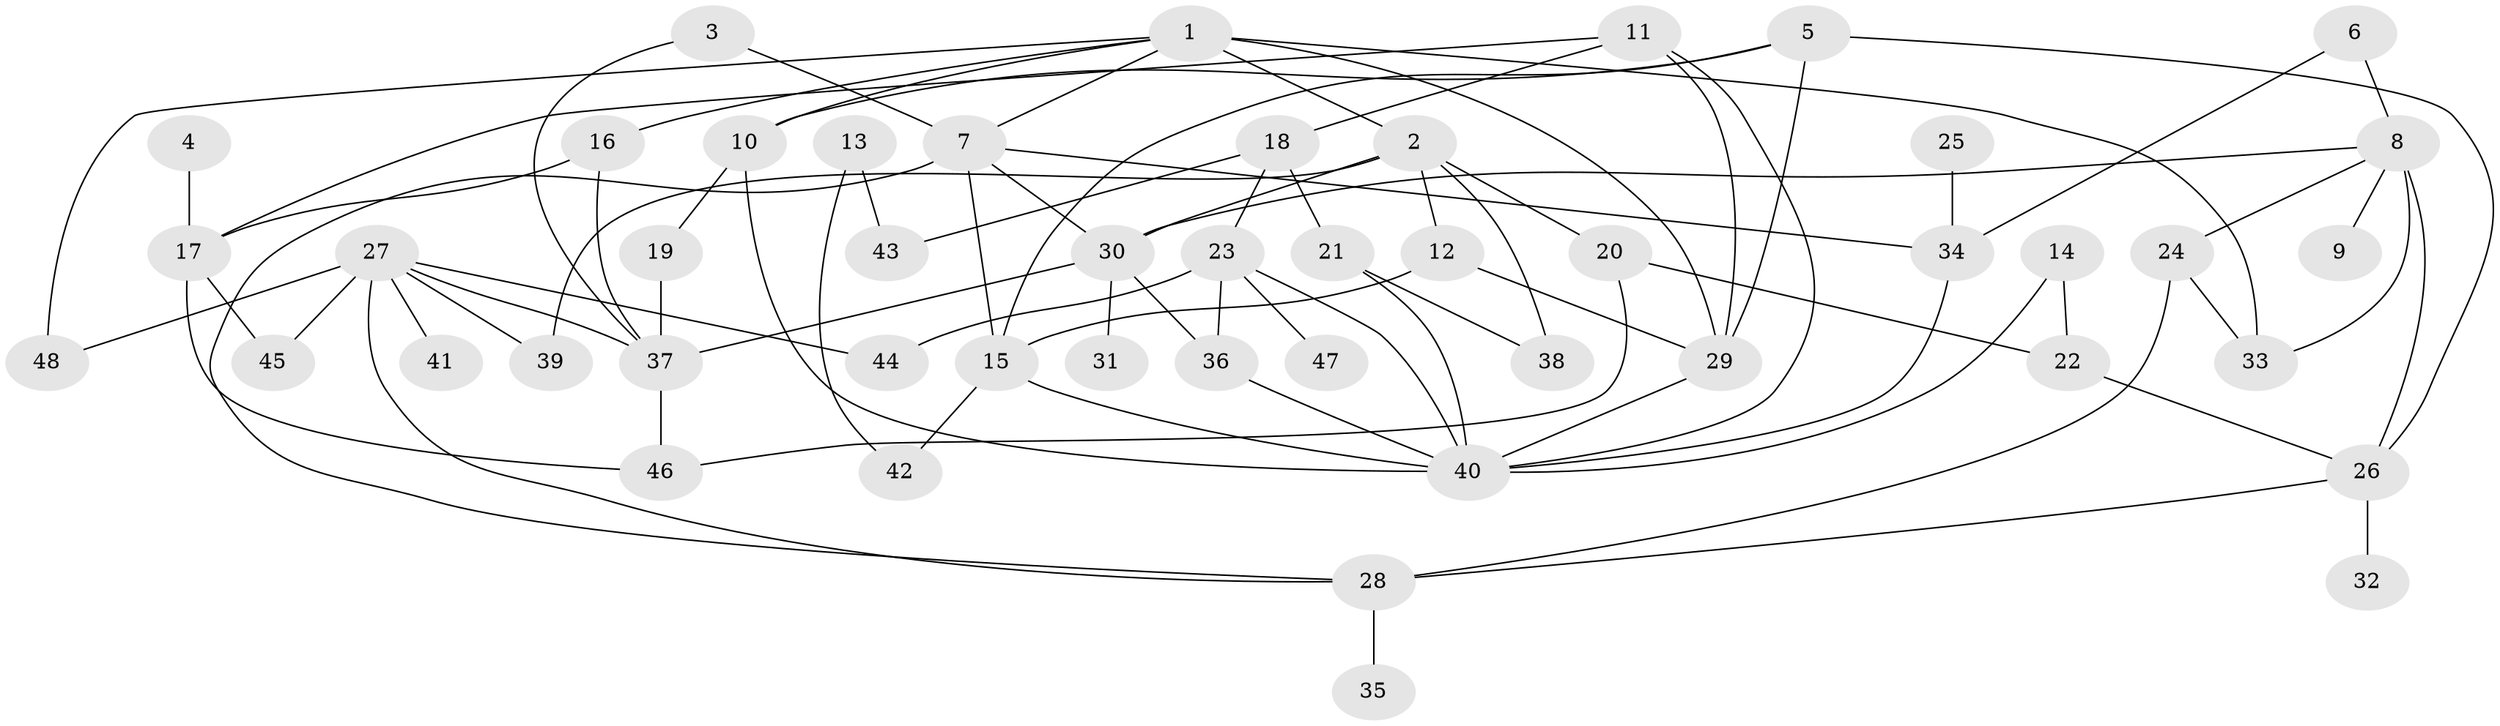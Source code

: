 // original degree distribution, {4: 0.16842105263157894, 8: 0.010526315789473684, 6: 0.031578947368421054, 5: 0.08421052631578947, 3: 0.18947368421052632, 2: 0.28421052631578947, 1: 0.23157894736842105}
// Generated by graph-tools (version 1.1) at 2025/49/03/09/25 03:49:21]
// undirected, 48 vertices, 81 edges
graph export_dot {
graph [start="1"]
  node [color=gray90,style=filled];
  1;
  2;
  3;
  4;
  5;
  6;
  7;
  8;
  9;
  10;
  11;
  12;
  13;
  14;
  15;
  16;
  17;
  18;
  19;
  20;
  21;
  22;
  23;
  24;
  25;
  26;
  27;
  28;
  29;
  30;
  31;
  32;
  33;
  34;
  35;
  36;
  37;
  38;
  39;
  40;
  41;
  42;
  43;
  44;
  45;
  46;
  47;
  48;
  1 -- 2 [weight=1.0];
  1 -- 7 [weight=1.0];
  1 -- 10 [weight=1.0];
  1 -- 16 [weight=1.0];
  1 -- 29 [weight=2.0];
  1 -- 33 [weight=1.0];
  1 -- 48 [weight=1.0];
  2 -- 12 [weight=1.0];
  2 -- 20 [weight=1.0];
  2 -- 30 [weight=1.0];
  2 -- 38 [weight=1.0];
  2 -- 39 [weight=1.0];
  3 -- 7 [weight=1.0];
  3 -- 37 [weight=1.0];
  4 -- 17 [weight=1.0];
  5 -- 10 [weight=1.0];
  5 -- 15 [weight=1.0];
  5 -- 26 [weight=1.0];
  5 -- 29 [weight=1.0];
  6 -- 8 [weight=1.0];
  6 -- 34 [weight=1.0];
  7 -- 15 [weight=1.0];
  7 -- 28 [weight=1.0];
  7 -- 30 [weight=1.0];
  7 -- 34 [weight=1.0];
  8 -- 9 [weight=1.0];
  8 -- 24 [weight=1.0];
  8 -- 26 [weight=1.0];
  8 -- 30 [weight=1.0];
  8 -- 33 [weight=1.0];
  10 -- 19 [weight=1.0];
  10 -- 40 [weight=1.0];
  11 -- 17 [weight=1.0];
  11 -- 18 [weight=1.0];
  11 -- 29 [weight=1.0];
  11 -- 40 [weight=1.0];
  12 -- 15 [weight=1.0];
  12 -- 29 [weight=1.0];
  13 -- 42 [weight=1.0];
  13 -- 43 [weight=1.0];
  14 -- 22 [weight=1.0];
  14 -- 40 [weight=1.0];
  15 -- 40 [weight=1.0];
  15 -- 42 [weight=1.0];
  16 -- 17 [weight=1.0];
  16 -- 37 [weight=1.0];
  17 -- 45 [weight=1.0];
  17 -- 46 [weight=1.0];
  18 -- 21 [weight=1.0];
  18 -- 23 [weight=1.0];
  18 -- 43 [weight=1.0];
  19 -- 37 [weight=1.0];
  20 -- 22 [weight=1.0];
  20 -- 46 [weight=1.0];
  21 -- 38 [weight=1.0];
  21 -- 40 [weight=1.0];
  22 -- 26 [weight=1.0];
  23 -- 36 [weight=1.0];
  23 -- 40 [weight=1.0];
  23 -- 44 [weight=1.0];
  23 -- 47 [weight=1.0];
  24 -- 28 [weight=1.0];
  24 -- 33 [weight=1.0];
  25 -- 34 [weight=1.0];
  26 -- 28 [weight=1.0];
  26 -- 32 [weight=1.0];
  27 -- 28 [weight=1.0];
  27 -- 37 [weight=1.0];
  27 -- 39 [weight=2.0];
  27 -- 41 [weight=1.0];
  27 -- 44 [weight=1.0];
  27 -- 45 [weight=1.0];
  27 -- 48 [weight=1.0];
  28 -- 35 [weight=1.0];
  29 -- 40 [weight=1.0];
  30 -- 31 [weight=1.0];
  30 -- 36 [weight=1.0];
  30 -- 37 [weight=1.0];
  34 -- 40 [weight=1.0];
  36 -- 40 [weight=1.0];
  37 -- 46 [weight=1.0];
}
